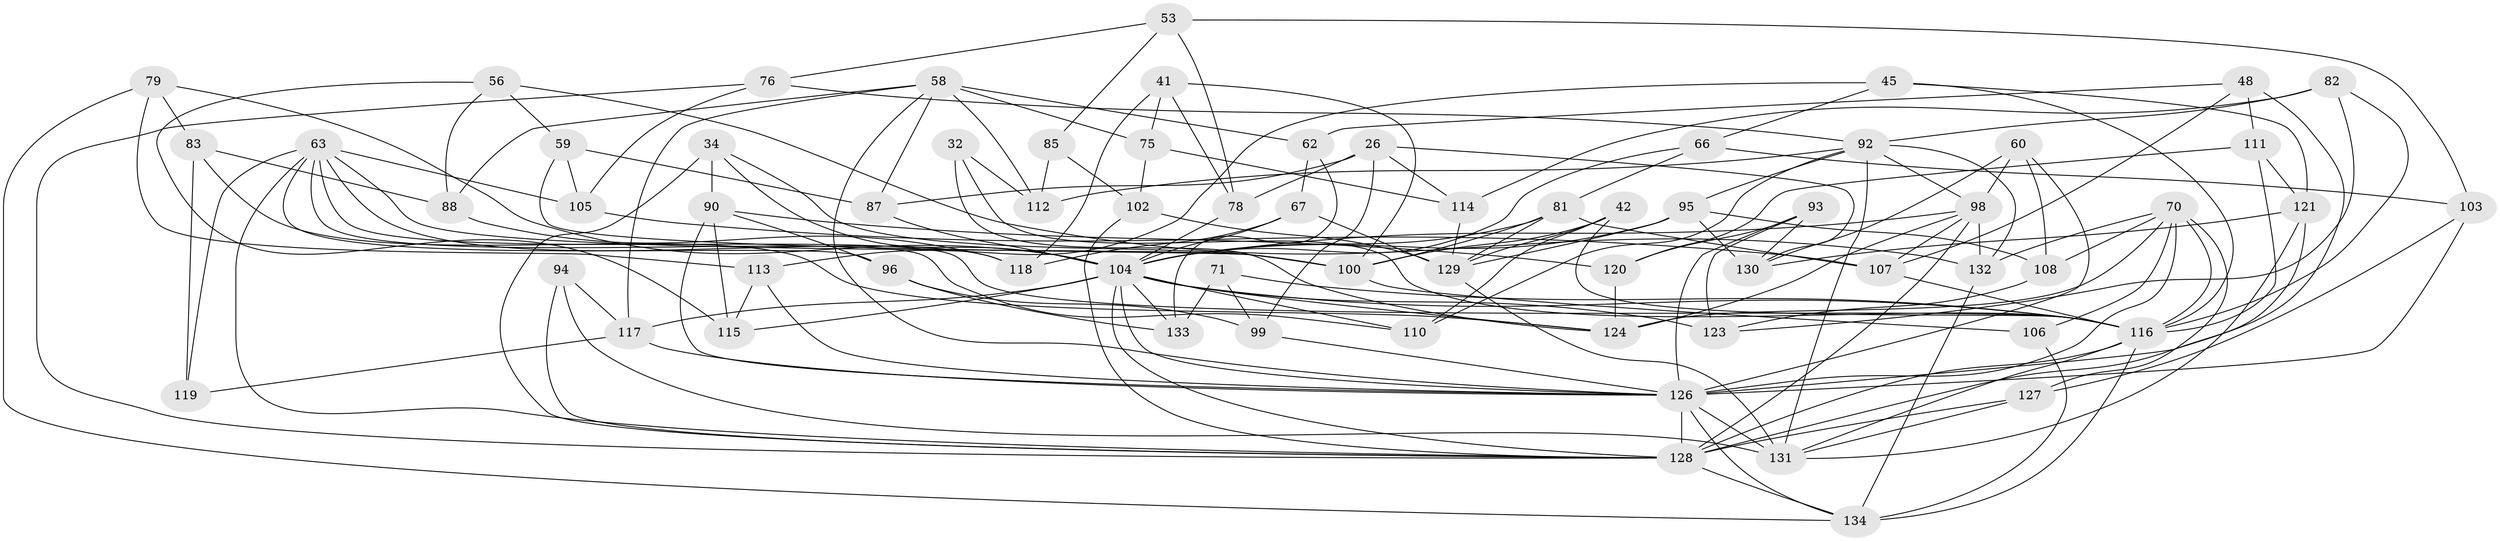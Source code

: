 // original degree distribution, {4: 1.0}
// Generated by graph-tools (version 1.1) at 2025/58/03/09/25 04:58:27]
// undirected, 67 vertices, 171 edges
graph export_dot {
graph [start="1"]
  node [color=gray90,style=filled];
  26 [super="+16"];
  32 [super="+11"];
  34 [super="+5"];
  41;
  42;
  45;
  48;
  53;
  56;
  58 [super="+21+39"];
  59;
  60;
  62;
  63 [super="+44+37"];
  66;
  67;
  70 [super="+40"];
  71;
  75;
  76;
  78;
  79;
  81 [super="+7"];
  82;
  83;
  85;
  87;
  88;
  90 [super="+84"];
  92 [super="+72+55"];
  93;
  94;
  95 [super="+54"];
  96;
  98 [super="+65+91"];
  99;
  100 [super="+36"];
  102;
  103;
  104 [super="+18+69+68"];
  105;
  106;
  107 [super="+74"];
  108;
  110;
  111 [super="+52"];
  112 [super="+9"];
  113;
  114;
  115;
  116 [super="+64+73"];
  117 [super="+8"];
  118;
  119;
  120;
  121 [super="+109"];
  123;
  124 [super="+101+77"];
  126 [super="+12+125+46+97+35"];
  127;
  128 [super="+1+57+122+43"];
  129 [super="+10+50"];
  130 [super="+89"];
  131 [super="+13+20+80"];
  132 [super="+38"];
  133;
  134 [super="+3+14"];
  26 -- 114;
  26 -- 99;
  26 -- 130 [weight=2];
  26 -- 78;
  26 -- 87;
  32 -- 112;
  32 -- 116 [weight=3];
  32 -- 124 [weight=2];
  34 -- 90 [weight=2];
  34 -- 100 [weight=2];
  34 -- 104;
  34 -- 128;
  41 -- 78;
  41 -- 118;
  41 -- 75;
  41 -- 100;
  42 -- 110;
  42 -- 100;
  42 -- 129;
  42 -- 116;
  45 -- 113;
  45 -- 121;
  45 -- 66;
  45 -- 116;
  48 -- 62;
  48 -- 107;
  48 -- 126;
  48 -- 111;
  53 -- 76;
  53 -- 103;
  53 -- 78;
  53 -- 85;
  56 -- 115;
  56 -- 88;
  56 -- 132;
  56 -- 59;
  58 -- 112 [weight=2];
  58 -- 88;
  58 -- 62;
  58 -- 117;
  58 -- 87;
  58 -- 75;
  58 -- 126;
  59 -- 87;
  59 -- 105;
  59 -- 100;
  60 -- 98;
  60 -- 108;
  60 -- 130;
  60 -- 126;
  62 -- 67;
  62 -- 133;
  63 -- 128 [weight=2];
  63 -- 96;
  63 -- 100 [weight=2];
  63 -- 119;
  63 -- 110;
  63 -- 105;
  63 -- 118;
  63 -- 116;
  66 -- 103;
  66 -- 81;
  66 -- 104;
  67 -- 129;
  67 -- 118;
  67 -- 104;
  70 -- 108;
  70 -- 124;
  70 -- 132;
  70 -- 116;
  70 -- 106;
  70 -- 126 [weight=2];
  70 -- 127;
  71 -- 133;
  71 -- 99;
  71 -- 116 [weight=2];
  75 -- 114;
  75 -- 102;
  76 -- 92;
  76 -- 105;
  76 -- 128;
  78 -- 104;
  79 -- 134;
  79 -- 83;
  79 -- 113;
  79 -- 104;
  81 -- 107 [weight=2];
  81 -- 129;
  81 -- 100;
  81 -- 104;
  82 -- 123;
  82 -- 114;
  82 -- 116;
  82 -- 92;
  83 -- 88;
  83 -- 119;
  83 -- 124;
  85 -- 112 [weight=2];
  85 -- 102;
  87 -- 104;
  88 -- 118;
  90 -- 96;
  90 -- 120;
  90 -- 115;
  90 -- 126;
  92 -- 112;
  92 -- 132;
  92 -- 110;
  92 -- 95 [weight=2];
  92 -- 131 [weight=2];
  92 -- 98;
  93 -- 120;
  93 -- 123;
  93 -- 130;
  93 -- 126;
  94 -- 117;
  94 -- 131 [weight=2];
  94 -- 128;
  95 -- 130;
  95 -- 104;
  95 -- 129;
  95 -- 108;
  96 -- 99;
  96 -- 133;
  98 -- 107;
  98 -- 132;
  98 -- 128 [weight=3];
  98 -- 124 [weight=2];
  98 -- 104;
  99 -- 126;
  100 -- 106 [weight=2];
  102 -- 129;
  102 -- 128;
  103 -- 127;
  103 -- 126;
  104 -- 133;
  104 -- 117;
  104 -- 128;
  104 -- 110;
  104 -- 115;
  104 -- 116;
  104 -- 123;
  104 -- 124;
  104 -- 126;
  105 -- 107;
  106 -- 134;
  107 -- 116;
  108 -- 123;
  111 -- 116 [weight=2];
  111 -- 121 [weight=2];
  111 -- 120;
  113 -- 115;
  113 -- 126;
  114 -- 129;
  116 -- 128 [weight=2];
  116 -- 134;
  116 -- 131;
  117 -- 119 [weight=2];
  117 -- 126;
  120 -- 124;
  121 -- 130;
  121 -- 131;
  121 -- 128;
  126 -- 131 [weight=3];
  126 -- 128 [weight=2];
  126 -- 134;
  127 -- 131;
  127 -- 128;
  128 -- 134 [weight=2];
  129 -- 131 [weight=2];
  132 -- 134 [weight=2];
}
